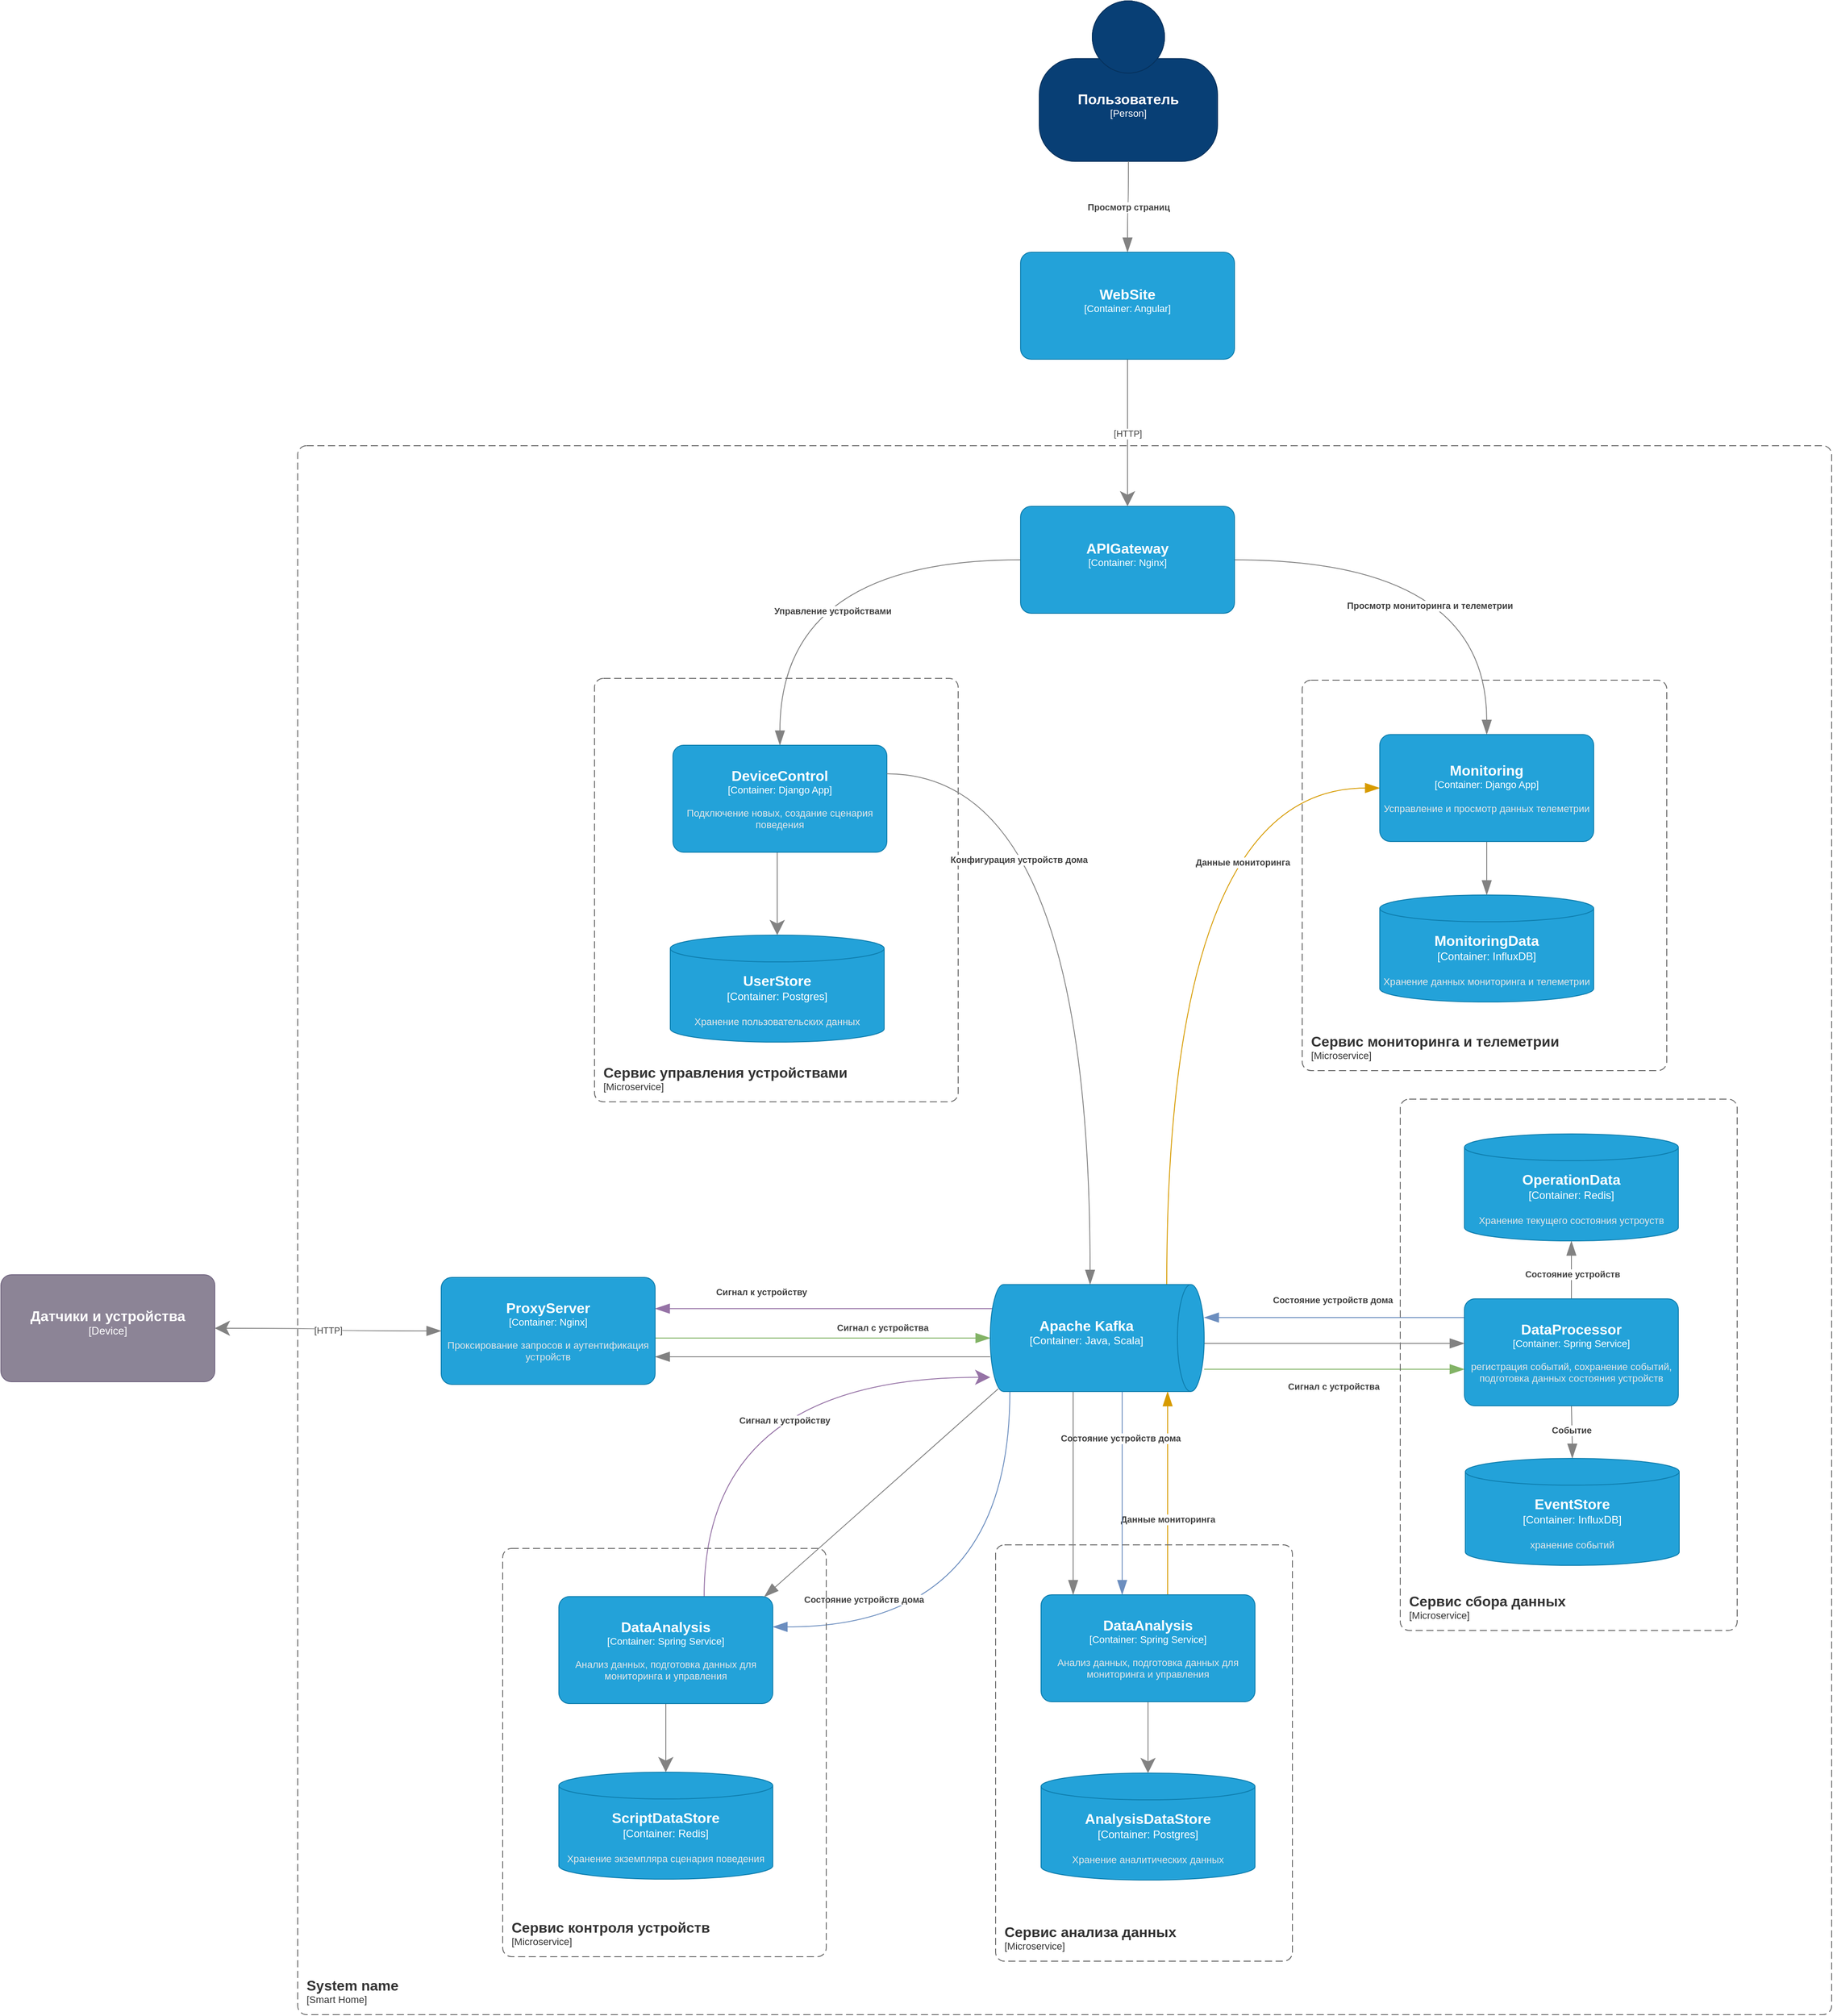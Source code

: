 <mxfile version="24.7.17" pages="2">
  <diagram name="system" id="expUfQ6NnyS6GaPOLOjV">
    <mxGraphModel dx="1640" dy="2584" grid="0" gridSize="10" guides="0" tooltips="1" connect="1" arrows="1" fold="1" page="0" pageScale="1" pageWidth="827" pageHeight="1169" math="0" shadow="0">
      <root>
        <mxCell id="0" />
        <mxCell id="1" parent="0" />
        <object placeholders="1" c4Name="System name" c4Type="SystemScopeBoundary" c4Application="Smart Home" label="&lt;font style=&quot;font-size: 16px&quot;&gt;&lt;b&gt;&lt;div style=&quot;text-align: left&quot;&gt;%c4Name%&lt;/div&gt;&lt;/b&gt;&lt;/font&gt;&lt;div style=&quot;text-align: left&quot;&gt;[%c4Application%]&lt;/div&gt;" id="6nfGbXrICxOpppsNLd3v-1">
          <mxCell style="rounded=1;fontSize=11;whiteSpace=wrap;html=1;dashed=1;arcSize=20;fillColor=none;strokeColor=#666666;fontColor=#333333;labelBackgroundColor=none;align=left;verticalAlign=bottom;labelBorderColor=none;spacingTop=0;spacing=10;dashPattern=8 4;metaEdit=1;rotatable=0;perimeter=rectanglePerimeter;noLabel=0;labelPadding=0;allowArrows=0;connectable=0;expand=0;recursiveResize=0;editable=1;pointerEvents=0;absoluteArcSize=1;points=[[0.25,0,0],[0.5,0,0],[0.75,0,0],[1,0.25,0],[1,0.5,0],[1,0.75,0],[0.75,1,0],[0.5,1,0],[0.25,1,0],[0,0.75,0],[0,0.5,0],[0,0.25,0]];" parent="1" vertex="1">
            <mxGeometry x="1328" y="-810" width="1721" height="1760" as="geometry" />
          </mxCell>
        </object>
        <object placeholders="1" c4Type="Relationship" c4Description="Сигнал с устройства" label="&lt;div style=&quot;text-align: left&quot;&gt;&lt;div style=&quot;text-align: center&quot;&gt;&lt;b&gt;%c4Description%&lt;/b&gt;&lt;/div&gt;" id="6nfGbXrICxOpppsNLd3v-40">
          <mxCell style="endArrow=blockThin;html=1;fontSize=10;fontColor=#404040;strokeWidth=1;endFill=1;strokeColor=#82b366;elbow=vertical;metaEdit=1;endSize=14;startSize=14;jumpStyle=arc;jumpSize=16;rounded=0;edgeStyle=orthogonalEdgeStyle;curved=1;fillColor=#d5e8d4;" parent="1" source="BZCcCp8lMTMGPQDmAFOO-3" target="BZCcCp8lMTMGPQDmAFOO-11" edge="1">
            <mxGeometry x="-0.011" y="-19" width="240" relative="1" as="geometry">
              <mxPoint x="2341" y="232" as="sourcePoint" />
              <mxPoint x="2637.344" y="230" as="targetPoint" />
              <Array as="points">
                <mxPoint x="2565" y="226" />
                <mxPoint x="2565" y="226" />
              </Array>
              <mxPoint as="offset" />
            </mxGeometry>
          </mxCell>
        </object>
        <object placeholders="1" c4Type="Relationship" c4Description="Состояние устройств дома" label="&lt;div style=&quot;text-align: left&quot;&gt;&lt;div style=&quot;text-align: center&quot;&gt;&lt;b&gt;%c4Description%&lt;/b&gt;&lt;/div&gt;" id="6nfGbXrICxOpppsNLd3v-41">
          <mxCell style="endArrow=blockThin;html=1;fontSize=10;fontColor=#404040;strokeWidth=1;endFill=1;strokeColor=#6c8ebf;elbow=vertical;metaEdit=1;endSize=14;startSize=14;jumpStyle=arc;jumpSize=16;rounded=0;edgeStyle=orthogonalEdgeStyle;curved=1;fillColor=#dae8fc;" parent="1" source="BZCcCp8lMTMGPQDmAFOO-11" target="BZCcCp8lMTMGPQDmAFOO-3" edge="1">
            <mxGeometry x="0.011" y="-20" width="240" relative="1" as="geometry">
              <mxPoint x="2637.344" y="162" as="sourcePoint" />
              <mxPoint x="2341" y="167" as="targetPoint" />
              <mxPoint x="-1" as="offset" />
              <Array as="points">
                <mxPoint x="2416" y="168" />
                <mxPoint x="2416" y="168" />
              </Array>
            </mxGeometry>
          </mxCell>
        </object>
        <object placeholders="1" c4Type="Relationship" c4Description="Данные мониторинга" label="&lt;div style=&quot;text-align: left&quot;&gt;&lt;div style=&quot;text-align: center&quot;&gt;&lt;b&gt;%c4Description%&lt;/b&gt;&lt;/div&gt;" id="6nfGbXrICxOpppsNLd3v-45">
          <mxCell style="endArrow=blockThin;html=1;fontSize=10;fontColor=#404040;strokeWidth=1;endFill=1;strokeColor=#d79b00;elbow=vertical;metaEdit=1;endSize=14;startSize=14;jumpStyle=arc;jumpSize=16;rounded=0;edgeStyle=orthogonalEdgeStyle;curved=1;fillColor=#ffe6cc;" parent="1" source="BZCcCp8lMTMGPQDmAFOO-3" target="BZCcCp8lMTMGPQDmAFOO-6" edge="1">
            <mxGeometry x="0.192" y="-85" width="240" relative="1" as="geometry">
              <mxPoint x="2303" y="139" as="sourcePoint" />
              <mxPoint x="2540" y="-426" as="targetPoint" />
              <Array as="points">
                <mxPoint x="2303" y="-426" />
              </Array>
              <mxPoint as="offset" />
            </mxGeometry>
          </mxCell>
        </object>
        <object placeholders="1" c4Type="Relationship" c4Description="Данные мониторинга" label="&lt;div style=&quot;text-align: left&quot;&gt;&lt;div style=&quot;text-align: center&quot;&gt;&lt;b&gt;%c4Description%&lt;/b&gt;&lt;/div&gt;" id="6nfGbXrICxOpppsNLd3v-52">
          <mxCell style="endArrow=blockThin;html=1;fontSize=10;fontColor=#404040;strokeWidth=1;endFill=1;strokeColor=#d79b00;elbow=vertical;metaEdit=1;endSize=14;startSize=14;jumpStyle=arc;jumpSize=16;rounded=0;edgeStyle=orthogonalEdgeStyle;curved=1;fillColor=#ffe6cc;" parent="1" source="BZCcCp8lMTMGPQDmAFOO-13" target="BZCcCp8lMTMGPQDmAFOO-3" edge="1">
            <mxGeometry x="-0.249" width="240" relative="1" as="geometry">
              <mxPoint x="2313" y="480" as="sourcePoint" />
              <mxPoint x="2326" y="259" as="targetPoint" />
              <Array as="points">
                <mxPoint x="2304" y="423" />
                <mxPoint x="2304" y="423" />
              </Array>
              <mxPoint as="offset" />
            </mxGeometry>
          </mxCell>
        </object>
        <object placeholders="1" c4Type="Relationship" c4Description="Состояние устройств дома" label="&lt;div style=&quot;text-align: left&quot;&gt;&lt;div style=&quot;text-align: center&quot;&gt;&lt;b&gt;%c4Description%&lt;/b&gt;&lt;/div&gt;" id="6nfGbXrICxOpppsNLd3v-53">
          <mxCell style="endArrow=blockThin;html=1;fontSize=10;fontColor=#404040;strokeWidth=1;endFill=1;strokeColor=#6c8ebf;elbow=vertical;metaEdit=1;endSize=14;startSize=14;jumpStyle=arc;jumpSize=16;rounded=0;edgeStyle=orthogonalEdgeStyle;curved=1;fillColor=#dae8fc;" parent="1" source="BZCcCp8lMTMGPQDmAFOO-3" target="BZCcCp8lMTMGPQDmAFOO-13" edge="1">
            <mxGeometry x="-0.546" y="-2" width="240" relative="1" as="geometry">
              <mxPoint x="2249" y="259" as="sourcePoint" />
              <mxPoint x="2249" y="480" as="targetPoint" />
              <Array as="points">
                <mxPoint x="2253" y="305" />
                <mxPoint x="2253" y="305" />
              </Array>
              <mxPoint as="offset" />
            </mxGeometry>
          </mxCell>
        </object>
        <object placeholders="1" c4Type="Relationship" c4Description="Сигнал к устройству" label="&lt;div style=&quot;text-align: left&quot;&gt;&lt;div style=&quot;text-align: center&quot;&gt;&lt;b&gt;%c4Description%&lt;/b&gt;&lt;/div&gt;" id="6nfGbXrICxOpppsNLd3v-57">
          <mxCell style="endArrow=none;html=1;fontSize=10;fontColor=#404040;strokeWidth=1;endFill=0;strokeColor=#9673a6;elbow=vertical;metaEdit=1;endSize=14;startSize=14;jumpStyle=arc;jumpSize=16;rounded=0;edgeStyle=orthogonalEdgeStyle;curved=1;startArrow=classic;startFill=1;fillColor=#e1d5e7;" parent="1" source="BZCcCp8lMTMGPQDmAFOO-3" target="BZCcCp8lMTMGPQDmAFOO-14" edge="1">
            <mxGeometry x="-0.186" y="48" width="240" relative="1" as="geometry">
              <mxPoint x="2101" y="231" as="sourcePoint" />
              <mxPoint x="1784" y="478" as="targetPoint" />
              <Array as="points">
                <mxPoint x="1784" y="235" />
              </Array>
              <mxPoint as="offset" />
            </mxGeometry>
          </mxCell>
        </object>
        <object placeholders="1" c4Name="Пользователь" c4Type="Person" c4Description="" label="&lt;font style=&quot;font-size: 16px&quot;&gt;&lt;b&gt;%c4Name%&lt;/b&gt;&lt;/font&gt;&lt;div&gt;[%c4Type%]&lt;/div&gt;&lt;br&gt;&lt;div&gt;&lt;font style=&quot;font-size: 11px&quot;&gt;&lt;font color=&quot;#cccccc&quot;&gt;%c4Description%&lt;/font&gt;&lt;/div&gt;" id="6nfGbXrICxOpppsNLd3v-26">
          <mxCell style="html=1;fontSize=11;dashed=0;whiteSpace=wrap;fillColor=#083F75;strokeColor=#06315C;fontColor=#ffffff;shape=mxgraph.c4.person2;align=center;metaEdit=1;points=[[0.5,0,0],[1,0.5,0],[1,0.75,0],[0.75,1,0],[0.5,1,0],[0.25,1,0],[0,0.75,0],[0,0.5,0]];resizable=0;" parent="1" vertex="1">
            <mxGeometry x="2160" y="-1309" width="200" height="180" as="geometry" />
          </mxCell>
        </object>
        <object placeholders="1" c4Type="Relationship" c4Description="Просмотр страниц" label="&lt;div style=&quot;text-align: left&quot;&gt;&lt;div style=&quot;text-align: center&quot;&gt;&lt;b&gt;%c4Description%&lt;/b&gt;&lt;/div&gt;" id="6nfGbXrICxOpppsNLd3v-28">
          <mxCell style="endArrow=blockThin;html=1;fontSize=10;fontColor=#404040;strokeWidth=1;endFill=1;strokeColor=#828282;elbow=vertical;metaEdit=1;endSize=14;startSize=14;jumpStyle=arc;jumpSize=16;rounded=0;edgeStyle=orthogonalEdgeStyle;curved=1;" parent="1" source="6nfGbXrICxOpppsNLd3v-26" target="BZCcCp8lMTMGPQDmAFOO-1" edge="1">
            <mxGeometry width="240" relative="1" as="geometry">
              <mxPoint x="1370" y="-705.373" as="sourcePoint" />
              <mxPoint x="2260" y="-1023.005" as="targetPoint" />
            </mxGeometry>
          </mxCell>
        </object>
        <object placeholders="1" c4Type="Relationship" c4Description="Сигнал с устройства" label="&lt;div style=&quot;text-align: left&quot;&gt;&lt;div style=&quot;text-align: center&quot;&gt;&lt;b&gt;%c4Description%&lt;/b&gt;&lt;/div&gt;" id="6nfGbXrICxOpppsNLd3v-64">
          <mxCell style="endArrow=blockThin;html=1;fontSize=10;fontColor=#404040;strokeWidth=1;endFill=1;strokeColor=#82b366;elbow=vertical;metaEdit=1;endSize=14;startSize=14;jumpStyle=arc;jumpSize=16;rounded=0;edgeStyle=orthogonalEdgeStyle;curved=1;startArrow=none;startFill=0;fillColor=#d5e8d4;" parent="1" source="BZCcCp8lMTMGPQDmAFOO-8" target="BZCcCp8lMTMGPQDmAFOO-3" edge="1">
            <mxGeometry x="0.353" y="12" width="240" relative="1" as="geometry">
              <mxPoint x="1733" y="189" as="sourcePoint" />
              <mxPoint x="2101" y="191" as="targetPoint" />
              <Array as="points">
                <mxPoint x="1826" y="191" />
                <mxPoint x="1826" y="191" />
              </Array>
              <mxPoint as="offset" />
            </mxGeometry>
          </mxCell>
        </object>
        <object placeholders="1" c4Type="Relationship" c4Description="Сигнал к устройству" label="&lt;div style=&quot;text-align: left&quot;&gt;&lt;div style=&quot;text-align: center&quot;&gt;&lt;b&gt;%c4Description%&lt;/b&gt;&lt;/div&gt;" id="6nfGbXrICxOpppsNLd3v-65">
          <mxCell style="endArrow=blockThin;html=1;fontSize=10;fontColor=#404040;strokeWidth=1;endFill=1;strokeColor=#9673a6;elbow=vertical;metaEdit=1;endSize=14;startSize=14;jumpStyle=arc;jumpSize=16;rounded=0;edgeStyle=orthogonalEdgeStyle;curved=1;startArrow=none;startFill=0;fillColor=#e1d5e7;exitX=0.225;exitY=0.971;exitDx=0;exitDy=0;exitPerimeter=0;" parent="1" source="BZCcCp8lMTMGPQDmAFOO-3" target="BZCcCp8lMTMGPQDmAFOO-8" edge="1">
            <mxGeometry x="0.38" y="-19" width="240" relative="1" as="geometry">
              <mxPoint x="2101" y="159" as="sourcePoint" />
              <mxPoint x="1733.96" y="157.96" as="targetPoint" />
              <Array as="points">
                <mxPoint x="1824" y="158" />
                <mxPoint x="1824" y="158" />
              </Array>
              <mxPoint as="offset" />
            </mxGeometry>
          </mxCell>
        </object>
        <object placeholders="1" c4Name="Датчики и устройства" c4Type="Device" c4Description="" label="&lt;font style=&quot;font-size: 16px&quot;&gt;&lt;b&gt;%c4Name%&lt;/b&gt;&lt;/font&gt;&lt;div&gt;[%c4Type%]&lt;/div&gt;&lt;br&gt;&lt;div&gt;&lt;font style=&quot;font-size: 11px&quot;&gt;&lt;font color=&quot;#cccccc&quot;&gt;%c4Description%&lt;/font&gt;&lt;/div&gt;" id="6nfGbXrICxOpppsNLd3v-66">
          <mxCell style="rounded=1;whiteSpace=wrap;html=1;labelBackgroundColor=none;fillColor=#8C8496;fontColor=#ffffff;align=center;arcSize=10;strokeColor=#736782;metaEdit=1;resizable=0;points=[[0.25,0,0],[0.5,0,0],[0.75,0,0],[1,0.25,0],[1,0.5,0],[1,0.75,0],[0.75,1,0],[0.5,1,0],[0.25,1,0],[0,0.75,0],[0,0.5,0],[0,0.25,0]];" parent="1" vertex="1">
            <mxGeometry x="995" y="120" width="240" height="120" as="geometry" />
          </mxCell>
        </object>
        <object placeholders="1" c4Type="Relationship" c4Technology="HTTP" c4Description="" label="&lt;div style=&quot;text-align: left&quot;&gt;&lt;div style=&quot;text-align: center&quot;&gt;&lt;b&gt;%c4Description%&lt;/b&gt;&lt;/div&gt;&lt;div style=&quot;text-align: center&quot;&gt;[%c4Technology%]&lt;/div&gt;&lt;/div&gt;" id="6nfGbXrICxOpppsNLd3v-68">
          <mxCell style="endArrow=blockThin;html=1;fontSize=10;fontColor=#404040;strokeWidth=1;endFill=1;strokeColor=#828282;elbow=vertical;metaEdit=1;endSize=14;startSize=14;jumpStyle=arc;jumpSize=16;rounded=0;edgeStyle=orthogonalEdgeStyle;curved=1;startArrow=classic;startFill=1;" parent="1" source="6nfGbXrICxOpppsNLd3v-66" target="BZCcCp8lMTMGPQDmAFOO-8" edge="1">
            <mxGeometry width="240" relative="1" as="geometry">
              <mxPoint x="1550" y="180" as="sourcePoint" />
              <mxPoint x="1493" y="181" as="targetPoint" />
            </mxGeometry>
          </mxCell>
        </object>
        <object placeholders="1" c4Type="Relationship" c4Description="Просмотр мониторинга и телеметрии" label="&lt;div style=&quot;text-align: left&quot;&gt;&lt;div style=&quot;text-align: center&quot;&gt;&lt;b&gt;%c4Description%&lt;/b&gt;&lt;/div&gt;" id="6nfGbXrICxOpppsNLd3v-24">
          <mxCell style="endArrow=blockThin;html=1;fontSize=10;fontColor=#404040;strokeWidth=1;endFill=1;strokeColor=#828282;elbow=vertical;metaEdit=1;endSize=14;startSize=14;jumpStyle=arc;jumpSize=16;rounded=0;edgeStyle=orthogonalEdgeStyle;curved=1;" parent="1" source="BZCcCp8lMTMGPQDmAFOO-2" target="BZCcCp8lMTMGPQDmAFOO-6" edge="1">
            <mxGeometry x="-0.088" y="-51" width="240" relative="1" as="geometry">
              <mxPoint x="2379" y="-681" as="sourcePoint" />
              <mxPoint x="2660" y="-486.0" as="targetPoint" />
              <mxPoint as="offset" />
            </mxGeometry>
          </mxCell>
        </object>
        <object placeholders="1" c4Type="Relationship" c4Technology="HTTP" c4Description="" label="&lt;div style=&quot;text-align: left&quot;&gt;&lt;div style=&quot;text-align: center&quot;&gt;&lt;b&gt;%c4Description%&lt;/b&gt;&lt;/div&gt;&lt;div style=&quot;text-align: center&quot;&gt;[%c4Technology%]&lt;/div&gt;&lt;/div&gt;" id="6nfGbXrICxOpppsNLd3v-69">
          <mxCell style="endArrow=classic;html=1;fontSize=10;fontColor=#404040;strokeWidth=1;endFill=1;strokeColor=#828282;elbow=vertical;metaEdit=1;endSize=14;startSize=14;jumpStyle=arc;jumpSize=16;rounded=0;edgeStyle=orthogonalEdgeStyle;curved=1;startArrow=none;startFill=0;" parent="1" source="BZCcCp8lMTMGPQDmAFOO-1" target="BZCcCp8lMTMGPQDmAFOO-2" edge="1">
            <mxGeometry width="240" relative="1" as="geometry">
              <mxPoint x="2260" y="-903.005" as="sourcePoint" />
              <mxPoint x="2259" y="-740.999" as="targetPoint" />
            </mxGeometry>
          </mxCell>
        </object>
        <object placeholders="1" c4Type="Relationship" c4Description="Управление устройствами" label="&lt;div style=&quot;text-align: left&quot;&gt;&lt;div style=&quot;text-align: center&quot;&gt;&lt;b&gt;%c4Description%&lt;/b&gt;&lt;/div&gt;" id="6nfGbXrICxOpppsNLd3v-23">
          <mxCell style="endArrow=blockThin;html=1;fontSize=10;fontColor=#404040;strokeWidth=1;endFill=1;strokeColor=#828282;elbow=vertical;metaEdit=1;endSize=14;startSize=14;jumpStyle=arc;jumpSize=16;rounded=0;edgeStyle=orthogonalEdgeStyle;curved=1;" parent="1" source="BZCcCp8lMTMGPQDmAFOO-2" target="BZCcCp8lMTMGPQDmAFOO-4" edge="1">
            <mxGeometry x="-0.117" y="57" width="240" relative="1" as="geometry">
              <mxPoint x="2139" y="-681" as="sourcePoint" />
              <mxPoint x="1866" y="-474.0" as="targetPoint" />
              <mxPoint as="offset" />
            </mxGeometry>
          </mxCell>
        </object>
        <mxCell id="mg4Z7l3rav3BL5mE1RxC-2" value="" style="group" parent="1" vertex="1" connectable="0">
          <mxGeometry x="1661" y="-549" width="408" height="475" as="geometry" />
        </mxCell>
        <object placeholders="1" c4Name="Сервис управления устройствами" c4Type="ContainerScopeBoundary" c4Application="Microservice" label="&lt;font style=&quot;font-size: 16px&quot;&gt;&lt;b&gt;&lt;div style=&quot;text-align: left&quot;&gt;%c4Name%&lt;/div&gt;&lt;/b&gt;&lt;/font&gt;&lt;div style=&quot;text-align: left&quot;&gt;[%c4Application%]&lt;/div&gt;" id="6nfGbXrICxOpppsNLd3v-2">
          <mxCell style="rounded=1;fontSize=11;whiteSpace=wrap;html=1;dashed=1;arcSize=20;fillColor=none;strokeColor=#666666;fontColor=#333333;labelBackgroundColor=none;align=left;verticalAlign=bottom;labelBorderColor=none;spacingTop=0;spacing=10;dashPattern=8 4;metaEdit=1;rotatable=0;perimeter=rectanglePerimeter;noLabel=0;labelPadding=0;allowArrows=0;connectable=0;expand=0;recursiveResize=0;editable=1;pointerEvents=0;absoluteArcSize=1;points=[[0.25,0,0],[0.5,0,0],[0.75,0,0],[1,0.25,0],[1,0.5,0],[1,0.75,0],[0.75,1,0],[0.5,1,0],[0.25,1,0],[0,0.75,0],[0,0.5,0],[0,0.25,0]];" parent="mg4Z7l3rav3BL5mE1RxC-2" vertex="1">
            <mxGeometry width="408" height="475" as="geometry" />
          </mxCell>
        </object>
        <object placeholders="1" c4Type="Relationship" c4Description="" label="&lt;div style=&quot;text-align: left&quot;&gt;&lt;div style=&quot;text-align: center&quot;&gt;&lt;b&gt;%c4Description%&lt;/b&gt;&lt;/div&gt;" id="6nfGbXrICxOpppsNLd3v-48">
          <mxCell style="endArrow=none;html=1;fontSize=10;fontColor=#404040;strokeWidth=1;endFill=0;strokeColor=#828282;elbow=vertical;metaEdit=1;endSize=14;startSize=14;jumpStyle=arc;jumpSize=16;rounded=0;edgeStyle=orthogonalEdgeStyle;curved=1;startArrow=classic;startFill=1;" parent="mg4Z7l3rav3BL5mE1RxC-2" source="BZCcCp8lMTMGPQDmAFOO-5" target="BZCcCp8lMTMGPQDmAFOO-4" edge="1">
            <mxGeometry width="240" relative="1" as="geometry">
              <mxPoint x="205.0" y="288.002" as="sourcePoint" />
              <mxPoint x="206" y="195" as="targetPoint" />
              <Array as="points">
                <mxPoint x="205" y="219" />
                <mxPoint x="205" y="219" />
              </Array>
            </mxGeometry>
          </mxCell>
        </object>
        <object placeholders="1" c4Name="DeviceControl" c4Type="Container" c4Technology="Django App" c4Description="Подключение новых, создание сценария поведения" label="&lt;font style=&quot;font-size: 16px&quot;&gt;&lt;b&gt;%c4Name%&lt;/b&gt;&lt;/font&gt;&lt;div&gt;[%c4Type%: %c4Technology%]&lt;/div&gt;&lt;br&gt;&lt;div&gt;&lt;font style=&quot;font-size: 11px&quot;&gt;&lt;font color=&quot;#E6E6E6&quot;&gt;%c4Description%&lt;/font&gt;&lt;/div&gt;" id="BZCcCp8lMTMGPQDmAFOO-4">
          <mxCell style="rounded=1;whiteSpace=wrap;html=1;fontSize=11;labelBackgroundColor=none;fillColor=#23A2D9;fontColor=#ffffff;align=center;arcSize=10;strokeColor=#0E7DAD;metaEdit=1;resizable=0;points=[[0.25,0,0],[0.5,0,0],[0.75,0,0],[1,0.25,0],[1,0.5,0],[1,0.75,0],[0.75,1,0],[0.5,1,0],[0.25,1,0],[0,0.75,0],[0,0.5,0],[0,0.25,0]];" vertex="1" parent="mg4Z7l3rav3BL5mE1RxC-2">
            <mxGeometry x="88" y="75" width="240" height="120" as="geometry" />
          </mxCell>
        </object>
        <object placeholders="1" c4Name="UserStore" c4Type="Container" c4Technology="Postgres" c4Description="Хранение пользовательских данных" label="&lt;font style=&quot;font-size: 16px&quot;&gt;&lt;b&gt;%c4Name%&lt;/b&gt;&lt;/font&gt;&lt;div&gt;[%c4Type%:&amp;nbsp;%c4Technology%]&lt;/div&gt;&lt;br&gt;&lt;div&gt;&lt;font style=&quot;font-size: 11px&quot;&gt;&lt;font color=&quot;#E6E6E6&quot;&gt;%c4Description%&lt;/font&gt;&lt;/div&gt;" id="BZCcCp8lMTMGPQDmAFOO-5">
          <mxCell style="shape=cylinder3;size=15;whiteSpace=wrap;html=1;boundedLbl=1;rounded=0;labelBackgroundColor=none;fillColor=#23A2D9;fontSize=12;fontColor=#ffffff;align=center;strokeColor=#0E7DAD;metaEdit=1;points=[[0.5,0,0],[1,0.25,0],[1,0.5,0],[1,0.75,0],[0.5,1,0],[0,0.75,0],[0,0.5,0],[0,0.25,0]];resizable=0;" vertex="1" parent="mg4Z7l3rav3BL5mE1RxC-2">
            <mxGeometry x="85" y="288" width="240" height="120" as="geometry" />
          </mxCell>
        </object>
        <object placeholders="1" c4Type="Relationship" c4Description="Состояние устройств дома" label="&lt;div style=&quot;text-align: left&quot;&gt;&lt;div style=&quot;text-align: center&quot;&gt;&lt;b&gt;%c4Description%&lt;/b&gt;&lt;/div&gt;" id="mg4Z7l3rav3BL5mE1RxC-7">
          <mxCell style="endArrow=blockThin;html=1;fontSize=10;fontColor=#404040;strokeWidth=1;endFill=1;strokeColor=#6c8ebf;elbow=vertical;metaEdit=1;endSize=14;startSize=14;jumpStyle=arc;jumpSize=16;rounded=0;edgeStyle=orthogonalEdgeStyle;curved=1;fillColor=#dae8fc;" parent="1" source="BZCcCp8lMTMGPQDmAFOO-3" target="BZCcCp8lMTMGPQDmAFOO-14" edge="1">
            <mxGeometry x="0.613" y="-31" width="240" relative="1" as="geometry">
              <mxPoint x="2127" y="259" as="sourcePoint" />
              <mxPoint x="1861" y="515" as="targetPoint" />
              <Array as="points">
                <mxPoint x="2127" y="515" />
              </Array>
              <mxPoint x="-1" as="offset" />
            </mxGeometry>
          </mxCell>
        </object>
        <mxCell id="mg4Z7l3rav3BL5mE1RxC-9" value="" style="group" parent="1" vertex="1" connectable="0">
          <mxGeometry x="2455" y="-547" width="409" height="438" as="geometry" />
        </mxCell>
        <object placeholders="1" c4Name="Сервис мониторинга и телеметрии" c4Type="ContainerScopeBoundary" c4Application="Microservice" label="&lt;font style=&quot;font-size: 16px&quot;&gt;&lt;b&gt;&lt;div style=&quot;text-align: left&quot;&gt;%c4Name%&lt;/div&gt;&lt;/b&gt;&lt;/font&gt;&lt;div style=&quot;text-align: left&quot;&gt;[%c4Application%]&lt;/div&gt;" id="FQCdFdCesw2Uyg2GWY_A-3">
          <mxCell style="rounded=1;fontSize=11;whiteSpace=wrap;html=1;dashed=1;arcSize=20;fillColor=none;strokeColor=#666666;fontColor=#333333;labelBackgroundColor=none;align=left;verticalAlign=bottom;labelBorderColor=none;spacingTop=0;spacing=10;dashPattern=8 4;metaEdit=1;rotatable=0;perimeter=rectanglePerimeter;noLabel=0;labelPadding=0;allowArrows=0;connectable=0;expand=0;recursiveResize=0;editable=1;pointerEvents=0;absoluteArcSize=1;points=[[0.25,0,0],[0.5,0,0],[0.75,0,0],[1,0.25,0],[1,0.5,0],[1,0.75,0],[0.75,1,0],[0.5,1,0],[0.25,1,0],[0,0.75,0],[0,0.5,0],[0,0.25,0]];" parent="mg4Z7l3rav3BL5mE1RxC-9" vertex="1">
            <mxGeometry width="409" height="438" as="geometry" />
          </mxCell>
        </object>
        <object placeholders="1" c4Type="Relationship" c4Description="" label="&lt;div style=&quot;text-align: left&quot;&gt;&lt;div style=&quot;text-align: center&quot;&gt;&lt;b&gt;%c4Description%&lt;/b&gt;&lt;/div&gt;" id="FQCdFdCesw2Uyg2GWY_A-8">
          <mxCell style="endArrow=blockThin;html=1;fontSize=10;fontColor=#404040;strokeWidth=1;endFill=1;strokeColor=#828282;elbow=vertical;metaEdit=1;endSize=14;startSize=14;jumpStyle=arc;jumpSize=16;rounded=0;edgeStyle=orthogonalEdgeStyle;curved=1;" parent="mg4Z7l3rav3BL5mE1RxC-9" source="BZCcCp8lMTMGPQDmAFOO-6" target="BZCcCp8lMTMGPQDmAFOO-7" edge="1">
            <mxGeometry width="240" relative="1" as="geometry">
              <mxPoint x="205" y="181.0" as="sourcePoint" />
              <mxPoint x="205.029" y="241" as="targetPoint" />
            </mxGeometry>
          </mxCell>
        </object>
        <object placeholders="1" c4Name="Monitoring" c4Type="Container" c4Technology="Django App" c4Description="Усправление и просмотр данных телеметрии" label="&lt;font style=&quot;font-size: 16px&quot;&gt;&lt;b&gt;%c4Name%&lt;/b&gt;&lt;/font&gt;&lt;div&gt;[%c4Type%: %c4Technology%]&lt;/div&gt;&lt;br&gt;&lt;div&gt;&lt;font style=&quot;font-size: 11px&quot;&gt;&lt;font color=&quot;#E6E6E6&quot;&gt;%c4Description%&lt;/font&gt;&lt;/div&gt;" id="BZCcCp8lMTMGPQDmAFOO-6">
          <mxCell style="rounded=1;whiteSpace=wrap;html=1;fontSize=11;labelBackgroundColor=none;fillColor=#23A2D9;fontColor=#ffffff;align=center;arcSize=10;strokeColor=#0E7DAD;metaEdit=1;resizable=0;points=[[0.25,0,0],[0.5,0,0],[0.75,0,0],[1,0.25,0],[1,0.5,0],[1,0.75,0],[0.75,1,0],[0.5,1,0],[0.25,1,0],[0,0.75,0],[0,0.5,0],[0,0.25,0]];" vertex="1" parent="mg4Z7l3rav3BL5mE1RxC-9">
            <mxGeometry x="87" y="61" width="240" height="120" as="geometry" />
          </mxCell>
        </object>
        <object placeholders="1" c4Name="MonitoringData" c4Type="Container" c4Technology="InfluxDB" c4Description="Хранение данных мониторинга и телеметрии" label="&lt;font style=&quot;font-size: 16px&quot;&gt;&lt;b&gt;%c4Name%&lt;/b&gt;&lt;/font&gt;&lt;div&gt;[%c4Type%:&amp;nbsp;%c4Technology%]&lt;/div&gt;&lt;br&gt;&lt;div&gt;&lt;font style=&quot;font-size: 11px&quot;&gt;&lt;font color=&quot;#E6E6E6&quot;&gt;%c4Description%&lt;/font&gt;&lt;/div&gt;" id="BZCcCp8lMTMGPQDmAFOO-7">
          <mxCell style="shape=cylinder3;size=15;whiteSpace=wrap;html=1;boundedLbl=1;rounded=0;labelBackgroundColor=none;fillColor=#23A2D9;fontSize=12;fontColor=#ffffff;align=center;strokeColor=#0E7DAD;metaEdit=1;points=[[0.5,0,0],[1,0.25,0],[1,0.5,0],[1,0.75,0],[0.5,1,0],[0,0.75,0],[0,0.5,0],[0,0.25,0]];resizable=0;" vertex="1" parent="mg4Z7l3rav3BL5mE1RxC-9">
            <mxGeometry x="87" y="241" width="240" height="120" as="geometry" />
          </mxCell>
        </object>
        <mxCell id="mg4Z7l3rav3BL5mE1RxC-15" value="" style="group" parent="1" vertex="1" connectable="0">
          <mxGeometry x="2565" y="-77" width="378" height="596" as="geometry" />
        </mxCell>
        <object placeholders="1" c4Name="Сервис сбора данных" c4Type="ContainerScopeBoundary" c4Application="Microservice" label="&lt;font style=&quot;font-size: 16px&quot;&gt;&lt;b&gt;&lt;div style=&quot;text-align: left&quot;&gt;%c4Name%&lt;/div&gt;&lt;/b&gt;&lt;/font&gt;&lt;div style=&quot;text-align: left&quot;&gt;[%c4Application%]&lt;/div&gt;" id="6nfGbXrICxOpppsNLd3v-7">
          <mxCell style="rounded=1;fontSize=11;whiteSpace=wrap;html=1;dashed=1;arcSize=20;fillColor=none;strokeColor=#666666;fontColor=#333333;labelBackgroundColor=none;align=left;verticalAlign=bottom;labelBorderColor=none;spacingTop=0;spacing=10;dashPattern=8 4;metaEdit=1;rotatable=0;perimeter=rectanglePerimeter;noLabel=0;labelPadding=0;allowArrows=0;connectable=0;expand=0;recursiveResize=0;editable=1;pointerEvents=0;absoluteArcSize=1;points=[[0.25,0,0],[0.5,0,0],[0.75,0,0],[1,0.25,0],[1,0.5,0],[1,0.75,0],[0.75,1,0],[0.5,1,0],[0.25,1,0],[0,0.75,0],[0,0.5,0],[0,0.25,0]];" parent="mg4Z7l3rav3BL5mE1RxC-15" vertex="1">
            <mxGeometry width="378" height="596" as="geometry" />
          </mxCell>
        </object>
        <object placeholders="1" c4Type="Relationship" c4Description="Состояние устройств" label="&lt;div style=&quot;text-align: left&quot;&gt;&lt;div style=&quot;text-align: center&quot;&gt;&lt;b&gt;%c4Description%&lt;/b&gt;&lt;/div&gt;" id="6nfGbXrICxOpppsNLd3v-71">
          <mxCell style="endArrow=blockThin;html=1;fontSize=10;fontColor=#404040;strokeWidth=1;endFill=1;strokeColor=#828282;elbow=vertical;metaEdit=1;endSize=14;startSize=14;jumpStyle=arc;jumpSize=16;rounded=0;edgeStyle=orthogonalEdgeStyle;" parent="mg4Z7l3rav3BL5mE1RxC-15" source="BZCcCp8lMTMGPQDmAFOO-11" target="BZCcCp8lMTMGPQDmAFOO-9" edge="1">
            <mxGeometry x="-0.138" y="-1" width="240" relative="1" as="geometry">
              <mxPoint x="192.294" y="225" as="sourcePoint" />
              <mxPoint x="191" y="161" as="targetPoint" />
              <mxPoint as="offset" />
            </mxGeometry>
          </mxCell>
        </object>
        <object placeholders="1" c4Type="Relationship" c4Description="Событие" label="&lt;div style=&quot;text-align: left&quot;&gt;&lt;div style=&quot;text-align: center&quot;&gt;&lt;b&gt;%c4Description%&lt;/b&gt;&lt;/div&gt;" id="6nfGbXrICxOpppsNLd3v-10">
          <mxCell style="endArrow=blockThin;html=1;fontSize=10;fontColor=#404040;strokeWidth=1;endFill=1;strokeColor=#828282;elbow=vertical;metaEdit=1;endSize=14;startSize=14;jumpStyle=arc;jumpSize=16;rounded=0;edgeStyle=orthogonalEdgeStyle;" parent="mg4Z7l3rav3BL5mE1RxC-15" source="BZCcCp8lMTMGPQDmAFOO-11" target="BZCcCp8lMTMGPQDmAFOO-10" edge="1">
            <mxGeometry x="-0.125" width="240" relative="1" as="geometry">
              <mxPoint x="192.294" y="345" as="sourcePoint" />
              <mxPoint x="191.414" y="403" as="targetPoint" />
              <mxPoint as="offset" />
            </mxGeometry>
          </mxCell>
        </object>
        <object placeholders="1" c4Name="OperationData" c4Type="Container" c4Technology="Redis" c4Description="Хранение текущего состояния устроуств" label="&lt;font style=&quot;font-size: 16px&quot;&gt;&lt;b&gt;%c4Name%&lt;/b&gt;&lt;/font&gt;&lt;div&gt;[%c4Type%:&amp;nbsp;%c4Technology%]&lt;/div&gt;&lt;br&gt;&lt;div&gt;&lt;font style=&quot;font-size: 11px&quot;&gt;&lt;font color=&quot;#E6E6E6&quot;&gt;%c4Description%&lt;/font&gt;&lt;/div&gt;" id="BZCcCp8lMTMGPQDmAFOO-9">
          <mxCell style="shape=cylinder3;size=15;whiteSpace=wrap;html=1;boundedLbl=1;rounded=0;labelBackgroundColor=none;fillColor=#23A2D9;fontSize=12;fontColor=#ffffff;align=center;strokeColor=#0E7DAD;metaEdit=1;points=[[0.5,0,0],[1,0.25,0],[1,0.5,0],[1,0.75,0],[0.5,1,0],[0,0.75,0],[0,0.5,0],[0,0.25,0]];resizable=0;" vertex="1" parent="mg4Z7l3rav3BL5mE1RxC-15">
            <mxGeometry x="72" y="39" width="240" height="120" as="geometry" />
          </mxCell>
        </object>
        <object placeholders="1" c4Name="EventStore" c4Type="Container" c4Technology="InfluxDB" c4Description="хранение событий" label="&lt;font style=&quot;font-size: 16px&quot;&gt;&lt;b&gt;%c4Name%&lt;/b&gt;&lt;/font&gt;&lt;div&gt;[%c4Type%:&amp;nbsp;%c4Technology%]&lt;/div&gt;&lt;br&gt;&lt;div&gt;&lt;font style=&quot;font-size: 11px&quot;&gt;&lt;font color=&quot;#E6E6E6&quot;&gt;%c4Description%&lt;/font&gt;&lt;/div&gt;" id="BZCcCp8lMTMGPQDmAFOO-10">
          <mxCell style="shape=cylinder3;size=15;whiteSpace=wrap;html=1;boundedLbl=1;rounded=0;labelBackgroundColor=none;fillColor=#23A2D9;fontSize=12;fontColor=#ffffff;align=center;strokeColor=#0E7DAD;metaEdit=1;points=[[0.5,0,0],[1,0.25,0],[1,0.5,0],[1,0.75,0],[0.5,1,0],[0,0.75,0],[0,0.5,0],[0,0.25,0]];resizable=0;" vertex="1" parent="mg4Z7l3rav3BL5mE1RxC-15">
            <mxGeometry x="73" y="403" width="240" height="120" as="geometry" />
          </mxCell>
        </object>
        <object placeholders="1" c4Name="DataProcessor" c4Type="Container" c4Technology="Spring Service" c4Description="регистрация событий, сохранение событий, подготовка данных состояния устройств" label="&lt;font style=&quot;font-size: 16px&quot;&gt;&lt;b&gt;%c4Name%&lt;/b&gt;&lt;/font&gt;&lt;div&gt;[%c4Type%: %c4Technology%]&lt;/div&gt;&lt;br&gt;&lt;div&gt;&lt;font style=&quot;font-size: 11px&quot;&gt;&lt;font color=&quot;#E6E6E6&quot;&gt;%c4Description%&lt;/font&gt;&lt;/div&gt;" id="BZCcCp8lMTMGPQDmAFOO-11">
          <mxCell style="rounded=1;whiteSpace=wrap;html=1;fontSize=11;labelBackgroundColor=none;fillColor=#23A2D9;fontColor=#ffffff;align=center;arcSize=10;strokeColor=#0E7DAD;metaEdit=1;resizable=0;points=[[0.25,0,0],[0.5,0,0],[0.75,0,0],[1,0.25,0],[1,0.5,0],[1,0.75,0],[0.75,1,0],[0.5,1,0],[0.25,1,0],[0,0.75,0],[0,0.5,0],[0,0.25,0]];" vertex="1" parent="mg4Z7l3rav3BL5mE1RxC-15">
            <mxGeometry x="72" y="224" width="240" height="120" as="geometry" />
          </mxCell>
        </object>
        <object placeholders="1" c4Type="Relationship" c4Description="Конфигурация устройств дома" label="&lt;div style=&quot;text-align: left&quot;&gt;&lt;div style=&quot;text-align: center&quot;&gt;&lt;b&gt;%c4Description%&lt;/b&gt;&lt;/div&gt;" id="mg4Z7l3rav3BL5mE1RxC-16">
          <mxCell style="endArrow=blockThin;html=1;fontSize=10;fontColor=#404040;strokeWidth=1;endFill=1;strokeColor=#828282;elbow=vertical;metaEdit=1;endSize=14;startSize=14;jumpStyle=arc;jumpSize=16;rounded=0;edgeStyle=orthogonalEdgeStyle;curved=1;" parent="1" source="BZCcCp8lMTMGPQDmAFOO-4" target="BZCcCp8lMTMGPQDmAFOO-3" edge="1">
            <mxGeometry x="-0.192" y="-80" width="240" relative="1" as="geometry">
              <mxPoint x="1986" y="-442" as="sourcePoint" />
              <mxPoint x="2217" y="139" as="targetPoint" />
              <Array as="points">
                <mxPoint x="2217" y="-442" />
              </Array>
              <mxPoint as="offset" />
            </mxGeometry>
          </mxCell>
        </object>
        <mxCell id="mg4Z7l3rav3BL5mE1RxC-17" value="" style="group" parent="1" vertex="1" connectable="0">
          <mxGeometry x="1558" y="427" width="363" height="458" as="geometry" />
        </mxCell>
        <object placeholders="1" c4Name="Сервис контроля устройств" c4Type="ContainerScopeBoundary" c4Application="Microservice" label="&lt;font style=&quot;font-size: 16px&quot;&gt;&lt;b&gt;&lt;div style=&quot;text-align: left&quot;&gt;%c4Name%&lt;/div&gt;&lt;/b&gt;&lt;/font&gt;&lt;div style=&quot;text-align: left&quot;&gt;[%c4Application%]&lt;/div&gt;" id="6nfGbXrICxOpppsNLd3v-5">
          <mxCell style="rounded=1;fontSize=11;whiteSpace=wrap;html=1;dashed=1;arcSize=20;fillColor=none;strokeColor=#666666;fontColor=#333333;labelBackgroundColor=none;align=left;verticalAlign=bottom;labelBorderColor=none;spacingTop=0;spacing=10;dashPattern=8 4;metaEdit=1;rotatable=0;perimeter=rectanglePerimeter;noLabel=0;labelPadding=0;allowArrows=0;connectable=0;expand=0;recursiveResize=0;editable=1;pointerEvents=0;absoluteArcSize=1;points=[[0.25,0,0],[0.5,0,0],[0.75,0,0],[1,0.25,0],[1,0.5,0],[1,0.75,0],[0.75,1,0],[0.5,1,0],[0.25,1,0],[0,0.75,0],[0,0.5,0],[0,0.25,0]];" parent="mg4Z7l3rav3BL5mE1RxC-17" vertex="1">
            <mxGeometry width="363" height="458" as="geometry" />
          </mxCell>
        </object>
        <object placeholders="1" c4Type="Relationship" id="mg4Z7l3rav3BL5mE1RxC-13">
          <mxCell style="endArrow=classic;html=1;fontSize=10;fontColor=#404040;strokeWidth=1;endFill=1;strokeColor=#828282;elbow=vertical;metaEdit=1;endSize=14;startSize=14;jumpStyle=arc;jumpSize=16;rounded=0;edgeStyle=orthogonalEdgeStyle;curved=1;startArrow=none;startFill=0;" parent="mg4Z7l3rav3BL5mE1RxC-17" source="BZCcCp8lMTMGPQDmAFOO-14" target="BZCcCp8lMTMGPQDmAFOO-16" edge="1">
            <mxGeometry width="240" relative="1" as="geometry">
              <mxPoint x="183" y="171" as="sourcePoint" />
              <mxPoint x="183" y="249" as="targetPoint" />
            </mxGeometry>
          </mxCell>
        </object>
        <object placeholders="1" c4Name="DataAnalysis" c4Type="Container" c4Technology="Spring Service" c4Description="Анализ данных, подготовка данных для мониторинга и управления" label="&lt;font style=&quot;font-size: 16px&quot;&gt;&lt;b&gt;%c4Name%&lt;/b&gt;&lt;/font&gt;&lt;div&gt;[%c4Type%: %c4Technology%]&lt;/div&gt;&lt;br&gt;&lt;div&gt;&lt;font style=&quot;font-size: 11px&quot;&gt;&lt;font color=&quot;#E6E6E6&quot;&gt;%c4Description%&lt;/font&gt;&lt;/div&gt;" id="BZCcCp8lMTMGPQDmAFOO-14">
          <mxCell style="rounded=1;whiteSpace=wrap;html=1;fontSize=11;labelBackgroundColor=none;fillColor=#23A2D9;fontColor=#ffffff;align=center;arcSize=10;strokeColor=#0E7DAD;metaEdit=1;resizable=0;points=[[0.25,0,0],[0.5,0,0],[0.75,0,0],[1,0.25,0],[1,0.5,0],[1,0.75,0],[0.75,1,0],[0.5,1,0],[0.25,1,0],[0,0.75,0],[0,0.5,0],[0,0.25,0]];" vertex="1" parent="mg4Z7l3rav3BL5mE1RxC-17">
            <mxGeometry x="63" y="54" width="240" height="120" as="geometry" />
          </mxCell>
        </object>
        <object placeholders="1" c4Name="ScriptDataStore" c4Type="Container" c4Technology="Redis" c4Description="Хранение экземпляра сценария поведения" label="&lt;font style=&quot;font-size: 16px&quot;&gt;&lt;b&gt;%c4Name%&lt;/b&gt;&lt;/font&gt;&lt;div&gt;[%c4Type%:&amp;nbsp;%c4Technology%]&lt;/div&gt;&lt;br&gt;&lt;div&gt;&lt;font style=&quot;font-size: 11px&quot;&gt;&lt;font color=&quot;#E6E6E6&quot;&gt;%c4Description%&lt;/font&gt;&lt;/div&gt;" id="BZCcCp8lMTMGPQDmAFOO-16">
          <mxCell style="shape=cylinder3;size=15;whiteSpace=wrap;html=1;boundedLbl=1;rounded=0;labelBackgroundColor=none;fillColor=#23A2D9;fontSize=12;fontColor=#ffffff;align=center;strokeColor=#0E7DAD;metaEdit=1;points=[[0.5,0,0],[1,0.25,0],[1,0.5,0],[1,0.75,0],[0.5,1,0],[0,0.75,0],[0,0.5,0],[0,0.25,0]];resizable=0;" vertex="1" parent="mg4Z7l3rav3BL5mE1RxC-17">
            <mxGeometry x="63" y="251" width="240" height="120" as="geometry" />
          </mxCell>
        </object>
        <object placeholders="1" c4Type="Relationship" c4Description="" label="&lt;div style=&quot;text-align: left&quot;&gt;&lt;div style=&quot;text-align: center&quot;&gt;&lt;b&gt;%c4Description%&lt;/b&gt;&lt;/div&gt;" id="mg4Z7l3rav3BL5mE1RxC-18">
          <mxCell style="endArrow=blockThin;html=1;fontSize=10;fontColor=#404040;strokeWidth=1;endFill=1;strokeColor=#828282;elbow=vertical;metaEdit=1;endSize=14;startSize=14;jumpStyle=arc;jumpSize=16;rounded=0;edgeStyle=orthogonalEdgeStyle;curved=1;" parent="1" source="BZCcCp8lMTMGPQDmAFOO-3" target="BZCcCp8lMTMGPQDmAFOO-11" edge="1">
            <mxGeometry x="-0.131" y="-36" width="240" relative="1" as="geometry">
              <mxPoint x="2341" y="199" as="sourcePoint" />
              <mxPoint x="2637.344" y="193.059" as="targetPoint" />
              <Array as="points">
                <mxPoint x="2417" y="197" />
                <mxPoint x="2417" y="197" />
              </Array>
              <mxPoint y="1" as="offset" />
            </mxGeometry>
          </mxCell>
        </object>
        <mxCell id="mg4Z7l3rav3BL5mE1RxC-19" value="" style="group" parent="1" vertex="1" connectable="0">
          <mxGeometry x="2111" y="423" width="333" height="467" as="geometry" />
        </mxCell>
        <object placeholders="1" c4Name="Сервис анализа данных" c4Type="ContainerScopeBoundary" c4Application="Microservice" label="&lt;font style=&quot;font-size: 16px&quot;&gt;&lt;b&gt;&lt;div style=&quot;text-align: left&quot;&gt;%c4Name%&lt;/div&gt;&lt;/b&gt;&lt;/font&gt;&lt;div style=&quot;text-align: left&quot;&gt;[%c4Application%]&lt;/div&gt;" id="mg4Z7l3rav3BL5mE1RxC-8">
          <mxCell style="rounded=1;fontSize=11;whiteSpace=wrap;html=1;dashed=1;arcSize=20;fillColor=none;strokeColor=#666666;fontColor=#333333;labelBackgroundColor=none;align=left;verticalAlign=bottom;labelBorderColor=none;spacingTop=0;spacing=10;dashPattern=8 4;metaEdit=1;rotatable=0;perimeter=rectanglePerimeter;noLabel=0;labelPadding=0;allowArrows=0;connectable=0;expand=0;recursiveResize=0;editable=1;pointerEvents=0;absoluteArcSize=1;points=[[0.25,0,0],[0.5,0,0],[0.75,0,0],[1,0.25,0],[1,0.5,0],[1,0.75,0],[0.75,1,0],[0.5,1,0],[0.25,1,0],[0,0.75,0],[0,0.5,0],[0,0.25,0]];" parent="mg4Z7l3rav3BL5mE1RxC-19" vertex="1">
            <mxGeometry width="333" height="467" as="geometry" />
          </mxCell>
        </object>
        <object placeholders="1" c4Type="Relationship" id="6nfGbXrICxOpppsNLd3v-59">
          <mxCell style="endArrow=classic;html=1;fontSize=10;fontColor=#404040;strokeWidth=1;endFill=1;strokeColor=#828282;elbow=vertical;metaEdit=1;endSize=14;startSize=14;jumpStyle=arc;jumpSize=16;rounded=0;edgeStyle=orthogonalEdgeStyle;curved=1;startArrow=none;startFill=0;" parent="mg4Z7l3rav3BL5mE1RxC-19" source="BZCcCp8lMTMGPQDmAFOO-13" target="BZCcCp8lMTMGPQDmAFOO-12" edge="1">
            <mxGeometry width="240" relative="1" as="geometry">
              <mxPoint x="171" y="177" as="sourcePoint" />
              <mxPoint x="171" y="256.0" as="targetPoint" />
            </mxGeometry>
          </mxCell>
        </object>
        <object placeholders="1" c4Name="AnalysisDataStore" c4Type="Container" c4Technology="Postgres" c4Description="Хранение аналитических данных" label="&lt;font style=&quot;font-size: 16px&quot;&gt;&lt;b&gt;%c4Name%&lt;/b&gt;&lt;/font&gt;&lt;div&gt;[%c4Type%:&amp;nbsp;%c4Technology%]&lt;/div&gt;&lt;br&gt;&lt;div&gt;&lt;font style=&quot;font-size: 11px&quot;&gt;&lt;font color=&quot;#E6E6E6&quot;&gt;%c4Description%&lt;/font&gt;&lt;/div&gt;" id="BZCcCp8lMTMGPQDmAFOO-12">
          <mxCell style="shape=cylinder3;size=15;whiteSpace=wrap;html=1;boundedLbl=1;rounded=0;labelBackgroundColor=none;fillColor=#23A2D9;fontSize=12;fontColor=#ffffff;align=center;strokeColor=#0E7DAD;metaEdit=1;points=[[0.5,0,0],[1,0.25,0],[1,0.5,0],[1,0.75,0],[0.5,1,0],[0,0.75,0],[0,0.5,0],[0,0.25,0]];resizable=0;" vertex="1" parent="mg4Z7l3rav3BL5mE1RxC-19">
            <mxGeometry x="51" y="256" width="240" height="120" as="geometry" />
          </mxCell>
        </object>
        <object placeholders="1" c4Name="DataAnalysis" c4Type="Container" c4Technology="Spring Service" c4Description="Анализ данных, подготовка данных для мониторинга и управления" label="&lt;font style=&quot;font-size: 16px&quot;&gt;&lt;b&gt;%c4Name%&lt;/b&gt;&lt;/font&gt;&lt;div&gt;[%c4Type%: %c4Technology%]&lt;/div&gt;&lt;br&gt;&lt;div&gt;&lt;font style=&quot;font-size: 11px&quot;&gt;&lt;font color=&quot;#E6E6E6&quot;&gt;%c4Description%&lt;/font&gt;&lt;/div&gt;" id="BZCcCp8lMTMGPQDmAFOO-13">
          <mxCell style="rounded=1;whiteSpace=wrap;html=1;fontSize=11;labelBackgroundColor=none;fillColor=#23A2D9;fontColor=#ffffff;align=center;arcSize=10;strokeColor=#0E7DAD;metaEdit=1;resizable=0;points=[[0.25,0,0],[0.5,0,0],[0.75,0,0],[1,0.25,0],[1,0.5,0],[1,0.75,0],[0.75,1,0],[0.5,1,0],[0.25,1,0],[0,0.75,0],[0,0.5,0],[0,0.25,0]];" vertex="1" parent="mg4Z7l3rav3BL5mE1RxC-19">
            <mxGeometry x="51" y="56" width="240" height="120" as="geometry" />
          </mxCell>
        </object>
        <object placeholders="1" c4Type="Relationship" c4Description="" label="&lt;div style=&quot;text-align: left&quot;&gt;&lt;div style=&quot;text-align: center&quot;&gt;&lt;b&gt;%c4Description%&lt;/b&gt;&lt;/div&gt;" id="mg4Z7l3rav3BL5mE1RxC-20">
          <mxCell style="endArrow=blockThin;html=1;fontSize=10;fontColor=#404040;strokeWidth=1;endFill=1;strokeColor=#828282;elbow=vertical;metaEdit=1;endSize=14;startSize=14;jumpStyle=arc;jumpSize=16;rounded=0;edgeStyle=orthogonalEdgeStyle;curved=1;" parent="1" source="BZCcCp8lMTMGPQDmAFOO-3" target="BZCcCp8lMTMGPQDmAFOO-13" edge="1">
            <mxGeometry x="0.144" y="-42" width="240" relative="1" as="geometry">
              <mxPoint x="2177" y="259" as="sourcePoint" />
              <mxPoint x="2196.0" y="480" as="targetPoint" />
              <Array as="points">
                <mxPoint x="2198" y="305" />
                <mxPoint x="2198" y="305" />
              </Array>
              <mxPoint as="offset" />
            </mxGeometry>
          </mxCell>
        </object>
        <object placeholders="1" c4Type="Relationship" c4Description="" label="&lt;div style=&quot;text-align: left&quot;&gt;&lt;div style=&quot;text-align: center&quot;&gt;&lt;b&gt;%c4Description%&lt;/b&gt;&lt;/div&gt;" id="mg4Z7l3rav3BL5mE1RxC-22">
          <mxCell style="endArrow=blockThin;html=1;fontSize=10;fontColor=#404040;strokeWidth=1;endFill=1;strokeColor=#828282;elbow=vertical;metaEdit=1;endSize=14;startSize=14;jumpStyle=arc;jumpSize=16;rounded=0;entryX=0.96;entryY=0.003;entryDx=0;entryDy=0;entryPerimeter=0;exitX=0.975;exitY=0.963;exitDx=0;exitDy=0;exitPerimeter=0;" parent="1" source="BZCcCp8lMTMGPQDmAFOO-3" target="BZCcCp8lMTMGPQDmAFOO-14" edge="1">
            <mxGeometry width="240" relative="1" as="geometry">
              <mxPoint x="2103.64" y="257.8" as="sourcePoint" />
              <mxPoint x="1856.2" y="476.44" as="targetPoint" />
            </mxGeometry>
          </mxCell>
        </object>
        <object placeholders="1" c4Type="Relationship" c4Description="" label="&lt;div style=&quot;text-align: left&quot;&gt;&lt;div style=&quot;text-align: center&quot;&gt;&lt;b&gt;%c4Description%&lt;/b&gt;&lt;/div&gt;" id="mg4Z7l3rav3BL5mE1RxC-23">
          <mxCell style="endArrow=blockThin;html=1;fontSize=10;fontColor=#404040;strokeWidth=1;endFill=1;strokeColor=#828282;elbow=vertical;metaEdit=1;endSize=14;startSize=14;jumpStyle=arc;jumpSize=16;rounded=0;edgeStyle=orthogonalEdgeStyle;curved=1;" parent="1" source="BZCcCp8lMTMGPQDmAFOO-3" target="BZCcCp8lMTMGPQDmAFOO-8" edge="1">
            <mxGeometry width="240" relative="1" as="geometry">
              <mxPoint x="2102.68" y="216.16" as="sourcePoint" />
              <mxPoint x="1730.36" y="217.12" as="targetPoint" />
              <Array as="points">
                <mxPoint x="2017" y="212" />
                <mxPoint x="2017" y="212" />
              </Array>
            </mxGeometry>
          </mxCell>
        </object>
        <object placeholders="1" c4Name="WebSite" c4Type="Container" c4Technology="Angular" c4Description="" label="&lt;font style=&quot;font-size: 16px&quot;&gt;&lt;b&gt;%c4Name%&lt;/b&gt;&lt;/font&gt;&lt;div&gt;[%c4Type%: %c4Technology%]&lt;/div&gt;&lt;br&gt;&lt;div&gt;&lt;font style=&quot;font-size: 11px&quot;&gt;&lt;font color=&quot;#E6E6E6&quot;&gt;%c4Description%&lt;/font&gt;&lt;/div&gt;" id="BZCcCp8lMTMGPQDmAFOO-1">
          <mxCell style="rounded=1;whiteSpace=wrap;html=1;fontSize=11;labelBackgroundColor=none;fillColor=#23A2D9;fontColor=#ffffff;align=center;arcSize=10;strokeColor=#0E7DAD;metaEdit=1;resizable=0;points=[[0.25,0,0],[0.5,0,0],[0.75,0,0],[1,0.25,0],[1,0.5,0],[1,0.75,0],[0.75,1,0],[0.5,1,0],[0.25,1,0],[0,0.75,0],[0,0.5,0],[0,0.25,0]];" vertex="1" parent="1">
            <mxGeometry x="2139" y="-1027" width="240" height="120" as="geometry" />
          </mxCell>
        </object>
        <object placeholders="1" c4Name="APIGateway" c4Type="Container" c4Technology="Nginx" c4Description="" label="&lt;font style=&quot;font-size: 16px&quot;&gt;&lt;b&gt;%c4Name%&lt;/b&gt;&lt;/font&gt;&lt;div&gt;[%c4Type%: %c4Technology%]&lt;/div&gt;&lt;br&gt;&lt;div&gt;&lt;font style=&quot;font-size: 11px&quot;&gt;&lt;font color=&quot;#E6E6E6&quot;&gt;%c4Description%&lt;/font&gt;&lt;/div&gt;" id="BZCcCp8lMTMGPQDmAFOO-2">
          <mxCell style="rounded=1;whiteSpace=wrap;html=1;fontSize=11;labelBackgroundColor=none;fillColor=#23A2D9;fontColor=#ffffff;align=center;arcSize=10;strokeColor=#0E7DAD;metaEdit=1;resizable=0;points=[[0.25,0,0],[0.5,0,0],[0.75,0,0],[1,0.25,0],[1,0.5,0],[1,0.75,0],[0.75,1,0],[0.5,1,0],[0.25,1,0],[0,0.75,0],[0,0.5,0],[0,0.25,0]];" vertex="1" parent="1">
            <mxGeometry x="2139" y="-742" width="240" height="120" as="geometry" />
          </mxCell>
        </object>
        <object placeholders="1" c4Name="Apache Kafka" c4Type="Container" c4Technology="Java, Scala" c4Description="" label="&lt;font style=&quot;font-size: 16px&quot;&gt;&lt;b&gt;%c4Name%&lt;/b&gt;&lt;/font&gt;&lt;div&gt;[%c4Type%:&amp;nbsp;%c4Technology%]&lt;/div&gt;&lt;br&gt;&lt;div&gt;&lt;font style=&quot;font-size: 11px&quot;&gt;&lt;font color=&quot;#E6E6E6&quot;&gt;%c4Description%&lt;/font&gt;&lt;/div&gt;" id="BZCcCp8lMTMGPQDmAFOO-3">
          <mxCell style="shape=cylinder3;size=15;direction=south;whiteSpace=wrap;html=1;boundedLbl=1;rounded=0;labelBackgroundColor=none;fillColor=#23A2D9;fontSize=12;fontColor=#ffffff;align=center;strokeColor=#0E7DAD;metaEdit=1;points=[[0.5,0,0],[1,0.25,0],[1,0.5,0],[1,0.75,0],[0.5,1,0],[0,0.75,0],[0,0.5,0],[0,0.25,0]];resizable=0;" vertex="1" parent="1">
            <mxGeometry x="2105" y="131" width="240" height="120" as="geometry" />
          </mxCell>
        </object>
        <object placeholders="1" c4Name="ProxyServer" c4Type="Container" c4Technology="Nginx" c4Description="Проксирование запросов и аутентификация устройств" label="&lt;font style=&quot;font-size: 16px&quot;&gt;&lt;b&gt;%c4Name%&lt;/b&gt;&lt;/font&gt;&lt;div&gt;[%c4Type%: %c4Technology%]&lt;/div&gt;&lt;br&gt;&lt;div&gt;&lt;font style=&quot;font-size: 11px&quot;&gt;&lt;font color=&quot;#E6E6E6&quot;&gt;%c4Description%&lt;/font&gt;&lt;/div&gt;" id="BZCcCp8lMTMGPQDmAFOO-8">
          <mxCell style="rounded=1;whiteSpace=wrap;html=1;fontSize=11;labelBackgroundColor=none;fillColor=#23A2D9;fontColor=#ffffff;align=center;arcSize=10;strokeColor=#0E7DAD;metaEdit=1;resizable=0;points=[[0.25,0,0],[0.5,0,0],[0.75,0,0],[1,0.25,0],[1,0.5,0],[1,0.75,0],[0.75,1,0],[0.5,1,0],[0.25,1,0],[0,0.75,0],[0,0.5,0],[0,0.25,0]];" vertex="1" parent="1">
            <mxGeometry x="1489" y="123" width="240" height="120" as="geometry" />
          </mxCell>
        </object>
      </root>
    </mxGraphModel>
  </diagram>
  <diagram id="CHPlKnw-fetgVqtY33ws" name="DeviceControl">
    <mxGraphModel dx="2074" dy="836" grid="1" gridSize="10" guides="1" tooltips="1" connect="1" arrows="1" fold="1" page="1" pageScale="1" pageWidth="827" pageHeight="1169" math="0" shadow="0">
      <root>
        <mxCell id="0" />
        <mxCell id="1" parent="0" />
        <object placeholders="1" c4Name="DeviceControl" c4Type="ContainerScopeBoundary" c4Application="Container" label="&lt;font style=&quot;font-size: 16px&quot;&gt;&lt;b&gt;&lt;div style=&quot;text-align: left&quot;&gt;%c4Name%&lt;/div&gt;&lt;/b&gt;&lt;/font&gt;&lt;div style=&quot;text-align: left&quot;&gt;[%c4Application%]&lt;/div&gt;" id="Os_Q7tYxd9J8LXMyd1MX-1">
          <mxCell style="rounded=1;fontSize=11;whiteSpace=wrap;html=1;dashed=1;arcSize=20;fillColor=none;strokeColor=#666666;fontColor=#333333;labelBackgroundColor=none;align=left;verticalAlign=bottom;labelBorderColor=none;spacingTop=0;spacing=10;dashPattern=8 4;metaEdit=1;rotatable=0;perimeter=rectanglePerimeter;noLabel=0;labelPadding=0;allowArrows=0;connectable=0;expand=0;recursiveResize=0;editable=1;pointerEvents=0;absoluteArcSize=1;points=[[0.25,0,0],[0.5,0,0],[0.75,0,0],[1,0.25,0],[1,0.5,0],[1,0.75,0],[0.75,1,0],[0.5,1,0],[0.25,1,0],[0,0.75,0],[0,0.5,0],[0,0.25,0]];" vertex="1" parent="1">
            <mxGeometry x="40" y="60" width="1450" height="750" as="geometry" />
          </mxCell>
        </object>
        <object placeholders="1" c4Name="API" c4Type="component" c4Technology="django rest framework" c4Description="Implements rest api methods" label="&lt;font style=&quot;font-size: 16px&quot;&gt;&lt;b&gt;%c4Name%&lt;/b&gt;&lt;/font&gt;&lt;div&gt;[%c4Type%: %c4Technology%]&lt;/div&gt;&lt;br&gt;&lt;div&gt;&lt;font style=&quot;font-size: 11px&quot;&gt;%c4Description%&lt;/font&gt;&lt;/div&gt;" id="Ip0cWetwxSr5hrypRrTk-1">
          <mxCell style="rounded=1;whiteSpace=wrap;html=1;labelBackgroundColor=none;fillColor=#63BEF2;fontColor=#ffffff;align=center;arcSize=6;strokeColor=#2086C9;metaEdit=1;resizable=0;points=[[0.25,0,0],[0.5,0,0],[0.75,0,0],[1,0.25,0],[1,0.5,0],[1,0.75,0],[0.75,1,0],[0.5,1,0],[0.25,1,0],[0,0.75,0],[0,0.5,0],[0,0.25,0]];" vertex="1" parent="1">
            <mxGeometry x="480" y="120" width="240" height="120" as="geometry" />
          </mxCell>
        </object>
        <object placeholders="1" c4Name="KafkaClient" c4Type="component" c4Technology="python, kafka package" c4Description="Client for the Apache Kafka" label="&lt;font style=&quot;font-size: 16px&quot;&gt;&lt;b&gt;%c4Name%&lt;/b&gt;&lt;/font&gt;&lt;div&gt;[%c4Type%: %c4Technology%]&lt;/div&gt;&lt;br&gt;&lt;div&gt;&lt;font style=&quot;font-size: 11px&quot;&gt;%c4Description%&lt;/font&gt;&lt;/div&gt;" id="Ip0cWetwxSr5hrypRrTk-2">
          <mxCell style="rounded=1;whiteSpace=wrap;html=1;labelBackgroundColor=none;fillColor=#63BEF2;fontColor=#ffffff;align=center;arcSize=6;strokeColor=#2086C9;metaEdit=1;resizable=0;points=[[0.25,0,0],[0.5,0,0],[0.75,0,0],[1,0.25,0],[1,0.5,0],[1,0.75,0],[0.75,1,0],[0.5,1,0],[0.25,1,0],[0,0.75,0],[0,0.5,0],[0,0.25,0]];" vertex="1" parent="1">
            <mxGeometry x="480" y="600" width="240" height="120" as="geometry" />
          </mxCell>
        </object>
        <object placeholders="1" c4Name="DeviceController" c4Type="component" c4Technology="python" c4Description="Device management: connect, remove, enable, disable" label="&lt;font style=&quot;font-size: 16px&quot;&gt;&lt;b&gt;%c4Name%&lt;/b&gt;&lt;/font&gt;&lt;div&gt;[%c4Type%: %c4Technology%]&lt;/div&gt;&lt;br&gt;&lt;div&gt;&lt;font style=&quot;font-size: 11px&quot;&gt;%c4Description%&lt;/font&gt;&lt;/div&gt;" id="Ip0cWetwxSr5hrypRrTk-3">
          <mxCell style="rounded=1;whiteSpace=wrap;html=1;labelBackgroundColor=none;fillColor=#63BEF2;fontColor=#ffffff;align=center;arcSize=6;strokeColor=#2086C9;metaEdit=1;resizable=0;points=[[0.25,0,0],[0.5,0,0],[0.75,0,0],[1,0.25,0],[1,0.5,0],[1,0.75,0],[0.75,1,0],[0.5,1,0],[0.25,1,0],[0,0.75,0],[0,0.5,0],[0,0.25,0]];" vertex="1" parent="1">
            <mxGeometry x="480" y="360" width="240" height="120" as="geometry" />
          </mxCell>
        </object>
        <object placeholders="1" c4Type="Relationship" id="Ip0cWetwxSr5hrypRrTk-5">
          <mxCell style="endArrow=blockThin;html=1;fontSize=10;fontColor=#404040;strokeWidth=1;endFill=1;strokeColor=#828282;elbow=vertical;metaEdit=1;endSize=14;startSize=14;jumpStyle=arc;jumpSize=16;rounded=0;edgeStyle=orthogonalEdgeStyle;" edge="1" parent="1" source="Ip0cWetwxSr5hrypRrTk-1" target="Ip0cWetwxSr5hrypRrTk-3">
            <mxGeometry width="240" relative="1" as="geometry">
              <mxPoint x="160" y="330" as="sourcePoint" />
              <mxPoint x="400" y="330" as="targetPoint" />
            </mxGeometry>
          </mxCell>
        </object>
        <mxCell id="wqQIyWTTgHiU1X5mi7-a-1" value="Контроль устройств" style="edgeLabel;html=1;align=center;verticalAlign=middle;resizable=0;points=[];" vertex="1" connectable="0" parent="Ip0cWetwxSr5hrypRrTk-5">
          <mxGeometry x="-0.133" y="-1" relative="1" as="geometry">
            <mxPoint as="offset" />
          </mxGeometry>
        </mxCell>
        <object placeholders="1" c4Type="Relationship" id="Ip0cWetwxSr5hrypRrTk-6">
          <mxCell style="endArrow=blockThin;html=1;fontSize=10;fontColor=#404040;strokeWidth=1;endFill=1;strokeColor=#828282;elbow=vertical;metaEdit=1;endSize=14;startSize=14;jumpStyle=arc;jumpSize=16;rounded=0;edgeStyle=orthogonalEdgeStyle;" edge="1" parent="1" source="Ip0cWetwxSr5hrypRrTk-3" target="Ip0cWetwxSr5hrypRrTk-2">
            <mxGeometry width="240" relative="1" as="geometry">
              <mxPoint x="440" y="240" as="sourcePoint" />
              <mxPoint x="250" y="380" as="targetPoint" />
            </mxGeometry>
          </mxCell>
        </object>
        <mxCell id="wqQIyWTTgHiU1X5mi7-a-3" value="Управление устройствами" style="edgeLabel;html=1;align=center;verticalAlign=middle;resizable=0;points=[];" vertex="1" connectable="0" parent="Ip0cWetwxSr5hrypRrTk-6">
          <mxGeometry x="0.167" y="2" relative="1" as="geometry">
            <mxPoint as="offset" />
          </mxGeometry>
        </mxCell>
        <object placeholders="1" c4Name="ScriptEditor" c4Type="component" c4Technology="python" c4Description="Behavior Script Editor" label="&lt;font style=&quot;font-size: 16px&quot;&gt;&lt;b&gt;%c4Name%&lt;/b&gt;&lt;/font&gt;&lt;div&gt;[%c4Type%: %c4Technology%]&lt;/div&gt;&lt;br&gt;&lt;div&gt;&lt;font style=&quot;font-size: 11px&quot;&gt;%c4Description%&lt;/font&gt;&lt;/div&gt;" id="Ip0cWetwxSr5hrypRrTk-7">
          <mxCell style="rounded=1;whiteSpace=wrap;html=1;labelBackgroundColor=none;fillColor=#63BEF2;fontColor=#ffffff;align=center;arcSize=6;strokeColor=#2086C9;metaEdit=1;resizable=0;points=[[0.25,0,0],[0.5,0,0],[0.75,0,0],[1,0.25,0],[1,0.5,0],[1,0.75,0],[0.75,1,0],[0.5,1,0],[0.25,1,0],[0,0.75,0],[0,0.5,0],[0,0.25,0]];" vertex="1" parent="1">
            <mxGeometry x="840" y="360" width="240" height="120" as="geometry" />
          </mxCell>
        </object>
        <object placeholders="1" c4Name="HouseController" c4Type="component" c4Technology="python" c4Description="Home management: connection, removal" label="&lt;font style=&quot;font-size: 16px&quot;&gt;&lt;b&gt;%c4Name%&lt;/b&gt;&lt;/font&gt;&lt;div&gt;[%c4Type%: %c4Technology%]&lt;/div&gt;&lt;br&gt;&lt;div&gt;&lt;font style=&quot;font-size: 11px&quot;&gt;%c4Description%&lt;/font&gt;&lt;/div&gt;" id="Ip0cWetwxSr5hrypRrTk-8">
          <mxCell style="rounded=1;whiteSpace=wrap;html=1;labelBackgroundColor=none;fillColor=#63BEF2;fontColor=#ffffff;align=center;arcSize=6;strokeColor=#2086C9;metaEdit=1;resizable=0;points=[[0.25,0,0],[0.5,0,0],[0.75,0,0],[1,0.25,0],[1,0.5,0],[1,0.75,0],[0.75,1,0],[0.5,1,0],[0.25,1,0],[0,0.75,0],[0,0.5,0],[0,0.25,0]];" vertex="1" parent="1">
            <mxGeometry x="120" y="360" width="240" height="120" as="geometry" />
          </mxCell>
        </object>
        <object placeholders="1" c4Type="Relationship" id="Ip0cWetwxSr5hrypRrTk-9">
          <mxCell style="endArrow=blockThin;html=1;fontSize=10;fontColor=#404040;strokeWidth=1;endFill=1;strokeColor=#828282;elbow=vertical;metaEdit=1;endSize=14;startSize=14;jumpStyle=arc;jumpSize=16;rounded=0;edgeStyle=orthogonalEdgeStyle;" edge="1" parent="1" source="Ip0cWetwxSr5hrypRrTk-1" target="Ip0cWetwxSr5hrypRrTk-8">
            <mxGeometry width="240" relative="1" as="geometry">
              <mxPoint x="610" y="240" as="sourcePoint" />
              <mxPoint x="610" y="380" as="targetPoint" />
            </mxGeometry>
          </mxCell>
        </object>
        <mxCell id="Ip0cWetwxSr5hrypRrTk-13" value="Управление домами" style="edgeLabel;html=1;align=center;verticalAlign=middle;resizable=0;points=[];" vertex="1" connectable="0" parent="Ip0cWetwxSr5hrypRrTk-9">
          <mxGeometry x="0.557" y="1" relative="1" as="geometry">
            <mxPoint as="offset" />
          </mxGeometry>
        </mxCell>
        <object placeholders="1" c4Type="Relationship" id="Ip0cWetwxSr5hrypRrTk-10">
          <mxCell style="endArrow=blockThin;html=1;fontSize=10;fontColor=#404040;strokeWidth=1;endFill=1;strokeColor=#828282;elbow=vertical;metaEdit=1;endSize=14;startSize=14;jumpStyle=arc;jumpSize=16;rounded=0;edgeStyle=orthogonalEdgeStyle;" edge="1" parent="1" source="Ip0cWetwxSr5hrypRrTk-1" target="Ip0cWetwxSr5hrypRrTk-7">
            <mxGeometry width="240" relative="1" as="geometry">
              <mxPoint x="490" y="180" as="sourcePoint" />
              <mxPoint x="270" y="380" as="targetPoint" />
              <Array as="points">
                <mxPoint x="960" y="200" />
              </Array>
            </mxGeometry>
          </mxCell>
        </object>
        <mxCell id="wqQIyWTTgHiU1X5mi7-a-2" value="Редактирование сценария поведения" style="edgeLabel;html=1;align=center;verticalAlign=middle;resizable=0;points=[];" vertex="1" connectable="0" parent="Ip0cWetwxSr5hrypRrTk-10">
          <mxGeometry x="0.571" y="4" relative="1" as="geometry">
            <mxPoint as="offset" />
          </mxGeometry>
        </mxCell>
        <object placeholders="1" c4Type="Relationship" id="Ip0cWetwxSr5hrypRrTk-11">
          <mxCell style="endArrow=blockThin;html=1;fontSize=10;fontColor=#404040;strokeWidth=1;endFill=1;strokeColor=#828282;elbow=vertical;metaEdit=1;endSize=14;startSize=14;jumpStyle=arc;jumpSize=16;rounded=0;edgeStyle=orthogonalEdgeStyle;" edge="1" parent="1" source="Ip0cWetwxSr5hrypRrTk-7" target="Ip0cWetwxSr5hrypRrTk-2">
            <mxGeometry width="240" relative="1" as="geometry">
              <mxPoint x="610" y="490" as="sourcePoint" />
              <mxPoint x="610" y="610" as="targetPoint" />
              <Array as="points">
                <mxPoint x="960" y="660" />
              </Array>
            </mxGeometry>
          </mxCell>
        </object>
        <mxCell id="wqQIyWTTgHiU1X5mi7-a-4" value="Применение сценария" style="edgeLabel;html=1;align=center;verticalAlign=middle;resizable=0;points=[];" vertex="1" connectable="0" parent="Ip0cWetwxSr5hrypRrTk-11">
          <mxGeometry x="-0.567" y="2" relative="1" as="geometry">
            <mxPoint as="offset" />
          </mxGeometry>
        </mxCell>
        <object placeholders="1" c4Type="Relationship" id="Ip0cWetwxSr5hrypRrTk-12">
          <mxCell style="endArrow=blockThin;html=1;fontSize=10;fontColor=#404040;strokeWidth=1;endFill=1;strokeColor=#828282;elbow=vertical;metaEdit=1;endSize=14;startSize=14;jumpStyle=arc;jumpSize=16;rounded=0;edgeStyle=orthogonalEdgeStyle;" edge="1" parent="1" source="Ip0cWetwxSr5hrypRrTk-8" target="Ip0cWetwxSr5hrypRrTk-2">
            <mxGeometry width="240" relative="1" as="geometry">
              <mxPoint x="490" y="190" as="sourcePoint" />
              <mxPoint x="250" y="370" as="targetPoint" />
              <Array as="points">
                <mxPoint x="240" y="660" />
              </Array>
            </mxGeometry>
          </mxCell>
        </object>
        <mxCell id="wqQIyWTTgHiU1X5mi7-a-5" value="Оповещение о подключении дома" style="edgeLabel;html=1;align=center;verticalAlign=middle;resizable=0;points=[];" vertex="1" connectable="0" parent="Ip0cWetwxSr5hrypRrTk-12">
          <mxGeometry x="-0.562" y="-2" relative="1" as="geometry">
            <mxPoint as="offset" />
          </mxGeometry>
        </mxCell>
        <object placeholders="1" c4Name="PaymentProcessing" c4Type="component" c4Technology="python" c4Description="Select a tariff, make a payment" label="&lt;font style=&quot;font-size: 16px&quot;&gt;&lt;b&gt;%c4Name%&lt;/b&gt;&lt;/font&gt;&lt;div&gt;[%c4Type%: %c4Technology%]&lt;/div&gt;&lt;br&gt;&lt;div&gt;&lt;font style=&quot;font-size: 11px&quot;&gt;%c4Description%&lt;/font&gt;&lt;/div&gt;" id="wqQIyWTTgHiU1X5mi7-a-6">
          <mxCell style="rounded=1;whiteSpace=wrap;html=1;labelBackgroundColor=none;fillColor=#63BEF2;fontColor=#ffffff;align=center;arcSize=6;strokeColor=#2086C9;metaEdit=1;resizable=0;points=[[0.25,0,0],[0.5,0,0],[0.75,0,0],[1,0.25,0],[1,0.5,0],[1,0.75,0],[0.75,1,0],[0.5,1,0],[0.25,1,0],[0,0.75,0],[0,0.5,0],[0,0.25,0]];" vertex="1" parent="1">
            <mxGeometry x="1200" y="360" width="240" height="120" as="geometry" />
          </mxCell>
        </object>
        <object placeholders="1" c4Type="Relationship" id="wqQIyWTTgHiU1X5mi7-a-7">
          <mxCell style="endArrow=blockThin;html=1;fontSize=10;fontColor=#404040;strokeWidth=1;endFill=1;strokeColor=#828282;elbow=vertical;metaEdit=1;endSize=14;startSize=14;jumpStyle=arc;jumpSize=16;rounded=0;edgeStyle=orthogonalEdgeStyle;" edge="1" parent="1" source="Ip0cWetwxSr5hrypRrTk-1" target="wqQIyWTTgHiU1X5mi7-a-6">
            <mxGeometry width="240" relative="1" as="geometry">
              <mxPoint x="730" y="190" as="sourcePoint" />
              <mxPoint x="970" y="370" as="targetPoint" />
              <Array as="points">
                <mxPoint x="1320" y="160" />
              </Array>
            </mxGeometry>
          </mxCell>
        </object>
        <mxCell id="wqQIyWTTgHiU1X5mi7-a-8" value="Оплата услуг" style="edgeLabel;html=1;align=center;verticalAlign=middle;resizable=0;points=[];" vertex="1" connectable="0" parent="wqQIyWTTgHiU1X5mi7-a-7">
          <mxGeometry x="0.571" y="4" relative="1" as="geometry">
            <mxPoint x="-4" y="61" as="offset" />
          </mxGeometry>
        </mxCell>
      </root>
    </mxGraphModel>
  </diagram>
</mxfile>
